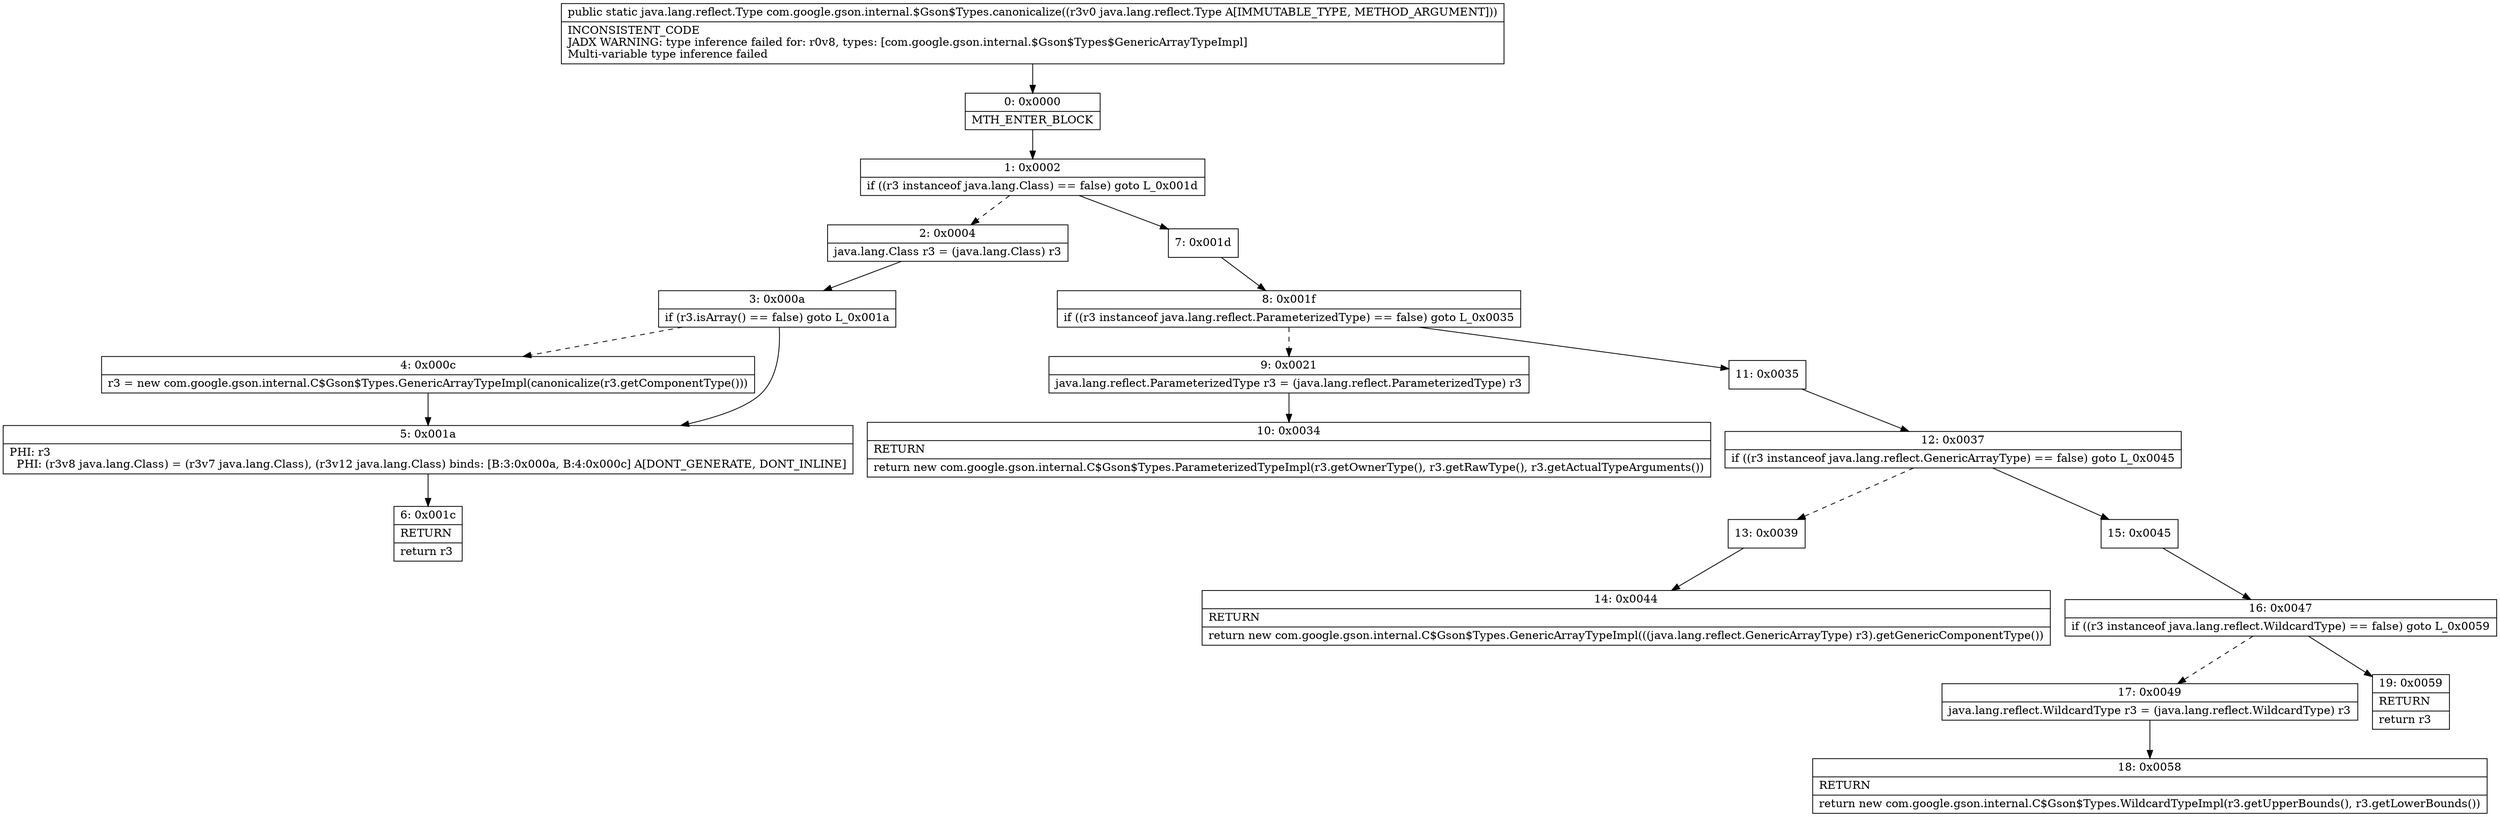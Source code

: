 digraph "CFG forcom.google.gson.internal.$Gson$Types.canonicalize(Ljava\/lang\/reflect\/Type;)Ljava\/lang\/reflect\/Type;" {
Node_0 [shape=record,label="{0\:\ 0x0000|MTH_ENTER_BLOCK\l}"];
Node_1 [shape=record,label="{1\:\ 0x0002|if ((r3 instanceof java.lang.Class) == false) goto L_0x001d\l}"];
Node_2 [shape=record,label="{2\:\ 0x0004|java.lang.Class r3 = (java.lang.Class) r3\l}"];
Node_3 [shape=record,label="{3\:\ 0x000a|if (r3.isArray() == false) goto L_0x001a\l}"];
Node_4 [shape=record,label="{4\:\ 0x000c|r3 = new com.google.gson.internal.C$Gson$Types.GenericArrayTypeImpl(canonicalize(r3.getComponentType()))\l}"];
Node_5 [shape=record,label="{5\:\ 0x001a|PHI: r3 \l  PHI: (r3v8 java.lang.Class) = (r3v7 java.lang.Class), (r3v12 java.lang.Class) binds: [B:3:0x000a, B:4:0x000c] A[DONT_GENERATE, DONT_INLINE]\l}"];
Node_6 [shape=record,label="{6\:\ 0x001c|RETURN\l|return r3\l}"];
Node_7 [shape=record,label="{7\:\ 0x001d}"];
Node_8 [shape=record,label="{8\:\ 0x001f|if ((r3 instanceof java.lang.reflect.ParameterizedType) == false) goto L_0x0035\l}"];
Node_9 [shape=record,label="{9\:\ 0x0021|java.lang.reflect.ParameterizedType r3 = (java.lang.reflect.ParameterizedType) r3\l}"];
Node_10 [shape=record,label="{10\:\ 0x0034|RETURN\l|return new com.google.gson.internal.C$Gson$Types.ParameterizedTypeImpl(r3.getOwnerType(), r3.getRawType(), r3.getActualTypeArguments())\l}"];
Node_11 [shape=record,label="{11\:\ 0x0035}"];
Node_12 [shape=record,label="{12\:\ 0x0037|if ((r3 instanceof java.lang.reflect.GenericArrayType) == false) goto L_0x0045\l}"];
Node_13 [shape=record,label="{13\:\ 0x0039}"];
Node_14 [shape=record,label="{14\:\ 0x0044|RETURN\l|return new com.google.gson.internal.C$Gson$Types.GenericArrayTypeImpl(((java.lang.reflect.GenericArrayType) r3).getGenericComponentType())\l}"];
Node_15 [shape=record,label="{15\:\ 0x0045}"];
Node_16 [shape=record,label="{16\:\ 0x0047|if ((r3 instanceof java.lang.reflect.WildcardType) == false) goto L_0x0059\l}"];
Node_17 [shape=record,label="{17\:\ 0x0049|java.lang.reflect.WildcardType r3 = (java.lang.reflect.WildcardType) r3\l}"];
Node_18 [shape=record,label="{18\:\ 0x0058|RETURN\l|return new com.google.gson.internal.C$Gson$Types.WildcardTypeImpl(r3.getUpperBounds(), r3.getLowerBounds())\l}"];
Node_19 [shape=record,label="{19\:\ 0x0059|RETURN\l|return r3\l}"];
MethodNode[shape=record,label="{public static java.lang.reflect.Type com.google.gson.internal.$Gson$Types.canonicalize((r3v0 java.lang.reflect.Type A[IMMUTABLE_TYPE, METHOD_ARGUMENT]))  | INCONSISTENT_CODE\lJADX WARNING: type inference failed for: r0v8, types: [com.google.gson.internal.$Gson$Types$GenericArrayTypeImpl]\lMulti\-variable type inference failed\l}"];
MethodNode -> Node_0;
Node_0 -> Node_1;
Node_1 -> Node_2[style=dashed];
Node_1 -> Node_7;
Node_2 -> Node_3;
Node_3 -> Node_4[style=dashed];
Node_3 -> Node_5;
Node_4 -> Node_5;
Node_5 -> Node_6;
Node_7 -> Node_8;
Node_8 -> Node_9[style=dashed];
Node_8 -> Node_11;
Node_9 -> Node_10;
Node_11 -> Node_12;
Node_12 -> Node_13[style=dashed];
Node_12 -> Node_15;
Node_13 -> Node_14;
Node_15 -> Node_16;
Node_16 -> Node_17[style=dashed];
Node_16 -> Node_19;
Node_17 -> Node_18;
}

